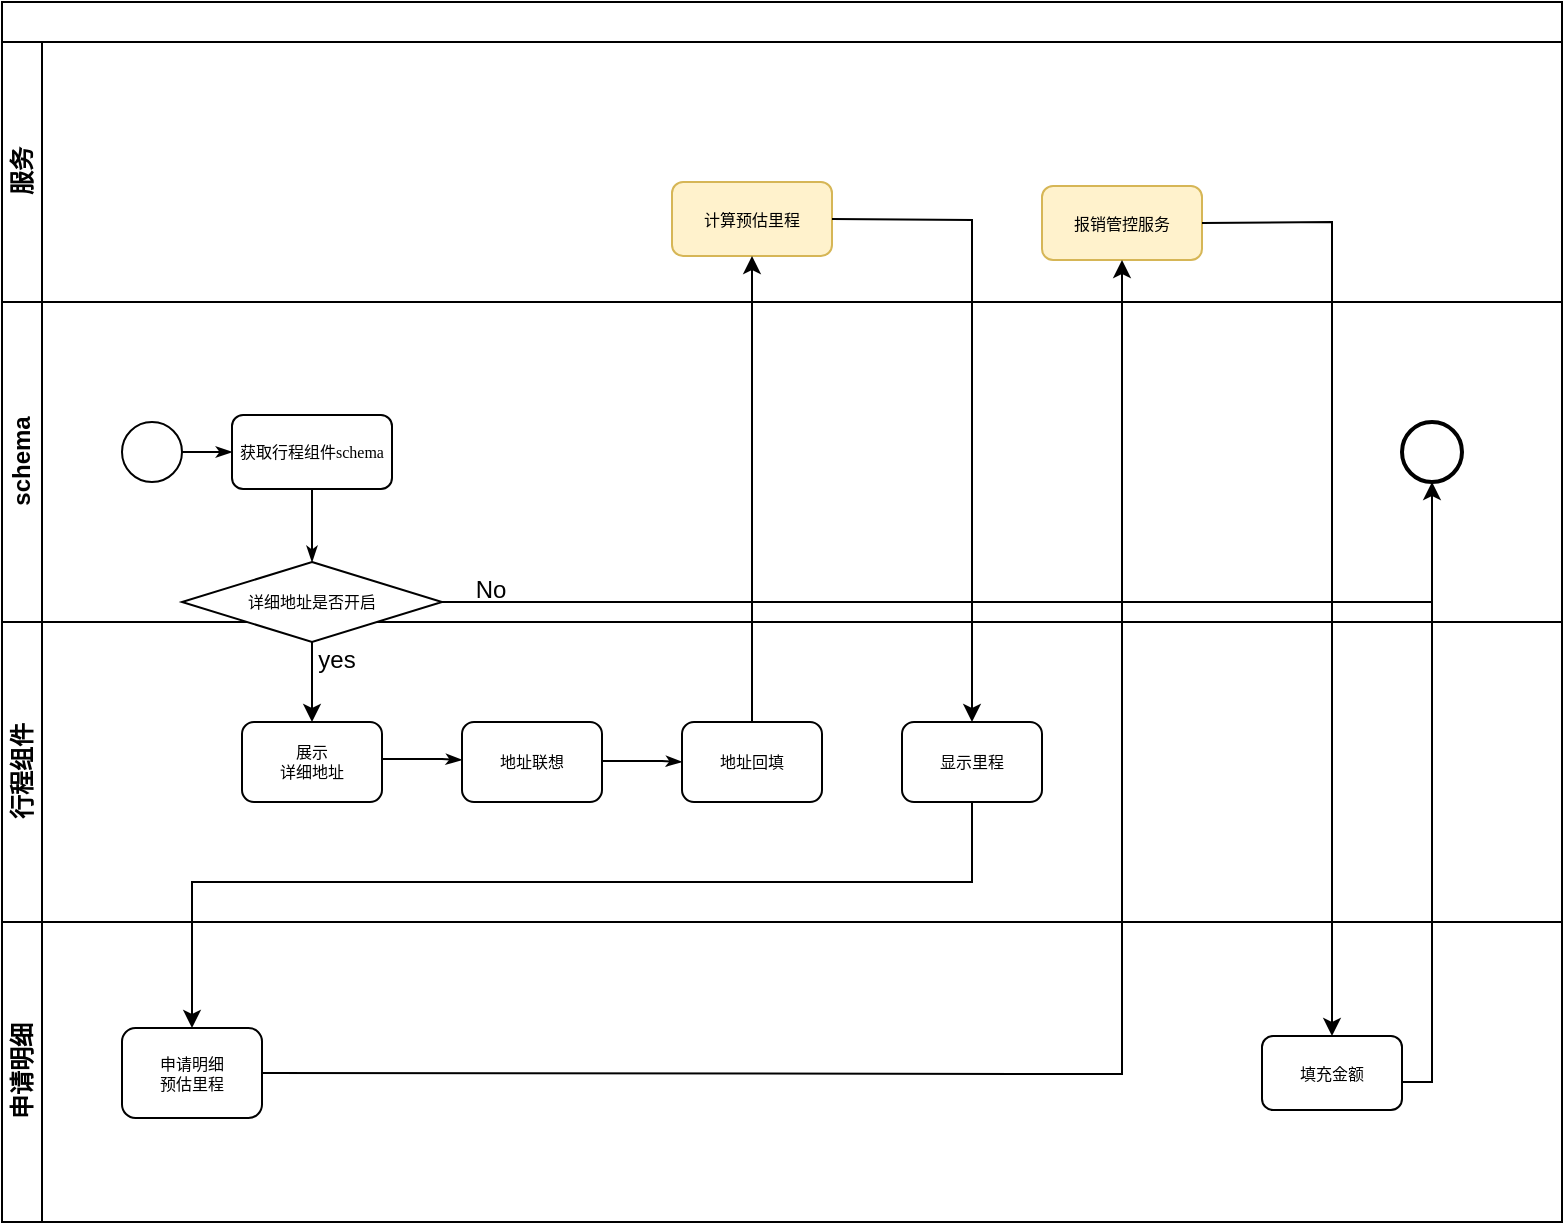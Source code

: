 <mxfile version="20.3.0" type="github" pages="2">
  <diagram name="Page-1" id="c7488fd3-1785-93aa-aadb-54a6760d102a">
    <mxGraphModel dx="1678" dy="934" grid="1" gridSize="10" guides="1" tooltips="1" connect="1" arrows="1" fold="1" page="1" pageScale="1" pageWidth="1100" pageHeight="850" background="none" math="0" shadow="0">
      <root>
        <mxCell id="0" />
        <mxCell id="1" parent="0" />
        <mxCell id="2b4e8129b02d487f-1" value="" style="swimlane;html=1;childLayout=stackLayout;horizontal=1;startSize=20;horizontalStack=0;rounded=0;shadow=0;labelBackgroundColor=none;strokeWidth=1;fontFamily=Verdana;fontSize=8;align=center;" parent="1" vertex="1">
          <mxGeometry x="180" y="70" width="780" height="610" as="geometry" />
        </mxCell>
        <mxCell id="iBb7AFB9FyEfS9bSSTfx-11" value="服务" style="swimlane;html=1;startSize=20;horizontal=0;" parent="2b4e8129b02d487f-1" vertex="1">
          <mxGeometry y="20" width="780" height="130" as="geometry" />
        </mxCell>
        <mxCell id="iBb7AFB9FyEfS9bSSTfx-12" value="计算预估里程" style="rounded=1;whiteSpace=wrap;html=1;shadow=0;labelBackgroundColor=none;strokeWidth=1;fontFamily=Verdana;fontSize=8;align=center;fillColor=#fff2cc;strokeColor=#d6b656;" parent="iBb7AFB9FyEfS9bSSTfx-11" vertex="1">
          <mxGeometry x="335" y="70" width="80" height="37" as="geometry" />
        </mxCell>
        <mxCell id="UMEggKSUNpvVvjzI7l2e-4" value="报销管控服务" style="rounded=1;whiteSpace=wrap;html=1;shadow=0;labelBackgroundColor=none;strokeWidth=1;fontFamily=Verdana;fontSize=8;align=center;fillColor=#fff2cc;strokeColor=#d6b656;" vertex="1" parent="iBb7AFB9FyEfS9bSSTfx-11">
          <mxGeometry x="520" y="72" width="80" height="37" as="geometry" />
        </mxCell>
        <mxCell id="2b4e8129b02d487f-2" value="schema" style="swimlane;html=1;startSize=20;horizontal=0;" parent="2b4e8129b02d487f-1" vertex="1">
          <mxGeometry y="150" width="780" height="160" as="geometry" />
        </mxCell>
        <mxCell id="2b4e8129b02d487f-18" style="edgeStyle=orthogonalEdgeStyle;rounded=0;html=1;labelBackgroundColor=none;startArrow=none;startFill=0;startSize=5;endArrow=classicThin;endFill=1;endSize=5;jettySize=auto;orthogonalLoop=1;strokeWidth=1;fontFamily=Verdana;fontSize=8" parent="2b4e8129b02d487f-2" source="2b4e8129b02d487f-5" target="2b4e8129b02d487f-6" edge="1">
          <mxGeometry relative="1" as="geometry" />
        </mxCell>
        <mxCell id="2b4e8129b02d487f-5" value="" style="ellipse;whiteSpace=wrap;html=1;rounded=0;shadow=0;labelBackgroundColor=none;strokeWidth=1;fontFamily=Verdana;fontSize=8;align=center;" parent="2b4e8129b02d487f-2" vertex="1">
          <mxGeometry x="60" y="60" width="30" height="30" as="geometry" />
        </mxCell>
        <mxCell id="2b4e8129b02d487f-6" value="获取行程组件schema" style="rounded=1;whiteSpace=wrap;html=1;shadow=0;labelBackgroundColor=none;strokeWidth=1;fontFamily=Verdana;fontSize=8;align=center;" parent="2b4e8129b02d487f-2" vertex="1">
          <mxGeometry x="115" y="56.5" width="80" height="37" as="geometry" />
        </mxCell>
        <mxCell id="2b4e8129b02d487f-8" value="" style="ellipse;whiteSpace=wrap;html=1;rounded=0;shadow=0;labelBackgroundColor=none;strokeWidth=2;fontFamily=Verdana;fontSize=8;align=center;" parent="2b4e8129b02d487f-2" vertex="1">
          <mxGeometry x="700" y="60" width="30" height="30" as="geometry" />
        </mxCell>
        <mxCell id="iBb7AFB9FyEfS9bSSTfx-1" value="" style="endArrow=classic;html=1;rounded=0;exitX=1;exitY=0.5;exitDx=0;exitDy=0;entryX=0.5;entryY=1;entryDx=0;entryDy=0;" parent="2b4e8129b02d487f-2" target="2b4e8129b02d487f-8" edge="1">
          <mxGeometry width="50" height="50" relative="1" as="geometry">
            <mxPoint x="220" y="150" as="sourcePoint" />
            <mxPoint x="280" y="150" as="targetPoint" />
            <Array as="points">
              <mxPoint x="265" y="150" />
              <mxPoint x="715" y="150" />
            </Array>
          </mxGeometry>
        </mxCell>
        <mxCell id="iBb7AFB9FyEfS9bSSTfx-4" value="No" style="text;html=1;align=center;verticalAlign=middle;resizable=0;points=[];autosize=1;strokeColor=none;fillColor=none;" parent="2b4e8129b02d487f-2" vertex="1">
          <mxGeometry x="224" y="129" width="40" height="30" as="geometry" />
        </mxCell>
        <mxCell id="2b4e8129b02d487f-3" value="行程组件" style="swimlane;html=1;startSize=20;horizontal=0;" parent="2b4e8129b02d487f-1" vertex="1">
          <mxGeometry y="310" width="780" height="150" as="geometry" />
        </mxCell>
        <mxCell id="2b4e8129b02d487f-26" style="edgeStyle=orthogonalEdgeStyle;rounded=0;html=1;labelBackgroundColor=none;startArrow=none;startFill=0;startSize=5;endArrow=classicThin;endFill=1;endSize=5;jettySize=auto;orthogonalLoop=1;strokeWidth=1;fontFamily=Verdana;fontSize=8" parent="2b4e8129b02d487f-3" edge="1">
          <mxGeometry relative="1" as="geometry">
            <mxPoint x="190" y="68.5" as="sourcePoint" />
            <mxPoint x="230" y="69" as="targetPoint" />
            <Array as="points">
              <mxPoint x="220" y="69" />
              <mxPoint x="220" y="69" />
            </Array>
          </mxGeometry>
        </mxCell>
        <mxCell id="1I8HUpiKKnahp2S6RKQg-5" value="展示&lt;br&gt;详细地址" style="rounded=1;whiteSpace=wrap;html=1;shadow=0;labelBackgroundColor=none;strokeWidth=1;fontFamily=Verdana;fontSize=8;align=center;" parent="2b4e8129b02d487f-3" vertex="1">
          <mxGeometry x="120" y="50" width="70" height="40" as="geometry" />
        </mxCell>
        <mxCell id="1I8HUpiKKnahp2S6RKQg-6" value="yes" style="text;html=1;align=center;verticalAlign=middle;resizable=0;points=[];autosize=1;strokeColor=none;fillColor=none;" parent="2b4e8129b02d487f-3" vertex="1">
          <mxGeometry x="147" y="4" width="40" height="30" as="geometry" />
        </mxCell>
        <mxCell id="1I8HUpiKKnahp2S6RKQg-7" value="" style="endArrow=classic;html=1;rounded=0;entryX=0.5;entryY=0;entryDx=0;entryDy=0;startArrow=none;" parent="2b4e8129b02d487f-3" source="1I8HUpiKKnahp2S6RKQg-1" target="1I8HUpiKKnahp2S6RKQg-5" edge="1">
          <mxGeometry width="50" height="50" relative="1" as="geometry">
            <mxPoint x="155" y="1.137e-13" as="sourcePoint" />
            <mxPoint x="210" y="1.137e-13" as="targetPoint" />
          </mxGeometry>
        </mxCell>
        <mxCell id="1I8HUpiKKnahp2S6RKQg-1" value="详细地址是否开启" style="strokeWidth=1;html=1;shape=mxgraph.flowchart.decision;whiteSpace=wrap;rounded=1;shadow=0;labelBackgroundColor=none;fontFamily=Verdana;fontSize=8;align=center;" parent="2b4e8129b02d487f-3" vertex="1">
          <mxGeometry x="90" y="-30" width="130" height="40" as="geometry" />
        </mxCell>
        <mxCell id="iBb7AFB9FyEfS9bSSTfx-5" value="地址联想" style="rounded=1;whiteSpace=wrap;html=1;shadow=0;labelBackgroundColor=none;strokeWidth=1;fontFamily=Verdana;fontSize=8;align=center;" parent="2b4e8129b02d487f-3" vertex="1">
          <mxGeometry x="230" y="50" width="70" height="40" as="geometry" />
        </mxCell>
        <mxCell id="iBb7AFB9FyEfS9bSSTfx-6" value="地址回填" style="rounded=1;whiteSpace=wrap;html=1;shadow=0;labelBackgroundColor=none;strokeWidth=1;fontFamily=Verdana;fontSize=8;align=center;" parent="2b4e8129b02d487f-3" vertex="1">
          <mxGeometry x="340" y="50" width="70" height="40" as="geometry" />
        </mxCell>
        <mxCell id="iBb7AFB9FyEfS9bSSTfx-9" style="edgeStyle=orthogonalEdgeStyle;rounded=0;html=1;labelBackgroundColor=none;startArrow=none;startFill=0;startSize=5;endArrow=classicThin;endFill=1;endSize=5;jettySize=auto;orthogonalLoop=1;strokeWidth=1;fontFamily=Verdana;fontSize=8" parent="2b4e8129b02d487f-3" edge="1">
          <mxGeometry relative="1" as="geometry">
            <mxPoint x="300" y="69.5" as="sourcePoint" />
            <mxPoint x="340" y="70" as="targetPoint" />
            <Array as="points">
              <mxPoint x="330" y="70" />
              <mxPoint x="330" y="70" />
            </Array>
          </mxGeometry>
        </mxCell>
        <mxCell id="UMEggKSUNpvVvjzI7l2e-1" value="显示里程" style="rounded=1;whiteSpace=wrap;html=1;shadow=0;labelBackgroundColor=none;strokeWidth=1;fontFamily=Verdana;fontSize=8;align=center;" vertex="1" parent="2b4e8129b02d487f-3">
          <mxGeometry x="450" y="50" width="70" height="40" as="geometry" />
        </mxCell>
        <mxCell id="2b4e8129b02d487f-4" value="申请明细" style="swimlane;html=1;startSize=20;horizontal=0;" parent="2b4e8129b02d487f-1" vertex="1">
          <mxGeometry y="460" width="780" height="150" as="geometry" />
        </mxCell>
        <mxCell id="2b4e8129b02d487f-17" value="填充金额" style="rounded=1;whiteSpace=wrap;html=1;shadow=0;labelBackgroundColor=none;strokeWidth=1;fontFamily=Verdana;fontSize=8;align=center;" parent="2b4e8129b02d487f-4" vertex="1">
          <mxGeometry x="630" y="57" width="70" height="37" as="geometry" />
        </mxCell>
        <mxCell id="UMEggKSUNpvVvjzI7l2e-2" value="申请明细&lt;br&gt;预估里程" style="rounded=1;whiteSpace=wrap;html=1;shadow=0;labelBackgroundColor=none;strokeWidth=1;fontFamily=Verdana;fontSize=8;align=center;" vertex="1" parent="2b4e8129b02d487f-4">
          <mxGeometry x="60" y="53" width="70" height="45" as="geometry" />
        </mxCell>
        <mxCell id="UMEggKSUNpvVvjzI7l2e-7" value="" style="endArrow=none;html=1;rounded=0;endFill=0;entryX=0.5;entryY=1;entryDx=0;entryDy=0;" edge="1" parent="2b4e8129b02d487f-4" target="2b4e8129b02d487f-8">
          <mxGeometry width="50" height="50" relative="1" as="geometry">
            <mxPoint x="700" y="80" as="sourcePoint" />
            <mxPoint x="710" y="-160" as="targetPoint" />
            <Array as="points">
              <mxPoint x="715" y="80" />
            </Array>
          </mxGeometry>
        </mxCell>
        <mxCell id="2b4e8129b02d487f-24" style="edgeStyle=orthogonalEdgeStyle;rounded=0;html=1;labelBackgroundColor=none;startArrow=none;startFill=0;startSize=5;endArrow=classicThin;endFill=1;endSize=5;jettySize=auto;orthogonalLoop=1;strokeWidth=1;fontFamily=Verdana;fontSize=8;entryX=0.5;entryY=0;entryDx=0;entryDy=0;entryPerimeter=0;" parent="2b4e8129b02d487f-1" source="2b4e8129b02d487f-6" target="1I8HUpiKKnahp2S6RKQg-1" edge="1">
          <mxGeometry relative="1" as="geometry">
            <mxPoint x="155" y="150" as="targetPoint" />
          </mxGeometry>
        </mxCell>
        <mxCell id="iBb7AFB9FyEfS9bSSTfx-13" value="" style="endArrow=classic;html=1;rounded=0;exitX=0.5;exitY=0;exitDx=0;exitDy=0;entryX=0.5;entryY=1;entryDx=0;entryDy=0;" parent="2b4e8129b02d487f-1" source="iBb7AFB9FyEfS9bSSTfx-6" target="iBb7AFB9FyEfS9bSSTfx-12" edge="1">
          <mxGeometry width="50" height="50" relative="1" as="geometry">
            <mxPoint x="370" y="430" as="sourcePoint" />
            <mxPoint x="420" y="380" as="targetPoint" />
          </mxGeometry>
        </mxCell>
        <mxCell id="iBb7AFB9FyEfS9bSSTfx-24" value="" style="endArrow=classic;html=1;rounded=0;exitX=1;exitY=0.5;exitDx=0;exitDy=0;" parent="2b4e8129b02d487f-1" source="iBb7AFB9FyEfS9bSSTfx-12" edge="1">
          <mxGeometry width="50" height="50" relative="1" as="geometry">
            <mxPoint x="410" y="160" as="sourcePoint" />
            <mxPoint x="485" y="360" as="targetPoint" />
            <Array as="points">
              <mxPoint x="485" y="109" />
            </Array>
          </mxGeometry>
        </mxCell>
        <mxCell id="UMEggKSUNpvVvjzI7l2e-3" value="" style="endArrow=classic;html=1;rounded=0;exitX=0.5;exitY=1;exitDx=0;exitDy=0;entryX=0.5;entryY=0;entryDx=0;entryDy=0;" edge="1" parent="2b4e8129b02d487f-1" source="UMEggKSUNpvVvjzI7l2e-1" target="UMEggKSUNpvVvjzI7l2e-2">
          <mxGeometry width="50" height="50" relative="1" as="geometry">
            <mxPoint x="300" y="430" as="sourcePoint" />
            <mxPoint x="350" y="380" as="targetPoint" />
            <Array as="points">
              <mxPoint x="485" y="440" />
              <mxPoint x="95" y="440" />
            </Array>
          </mxGeometry>
        </mxCell>
        <mxCell id="UMEggKSUNpvVvjzI7l2e-5" value="" style="endArrow=classic;html=1;rounded=0;entryX=0.5;entryY=1;entryDx=0;entryDy=0;" edge="1" parent="2b4e8129b02d487f-1" source="UMEggKSUNpvVvjzI7l2e-2" target="UMEggKSUNpvVvjzI7l2e-4">
          <mxGeometry width="50" height="50" relative="1" as="geometry">
            <mxPoint x="-50" y="55.5" as="sourcePoint" />
            <mxPoint x="370" y="520" as="targetPoint" />
            <Array as="points">
              <mxPoint x="560" y="536" />
            </Array>
          </mxGeometry>
        </mxCell>
        <mxCell id="UMEggKSUNpvVvjzI7l2e-6" value="" style="endArrow=classic;html=1;rounded=0;exitX=1;exitY=0.5;exitDx=0;exitDy=0;entryX=0.5;entryY=0;entryDx=0;entryDy=0;" edge="1" parent="2b4e8129b02d487f-1" source="UMEggKSUNpvVvjzI7l2e-4" target="2b4e8129b02d487f-17">
          <mxGeometry width="50" height="50" relative="1" as="geometry">
            <mxPoint x="600" y="150" as="sourcePoint" />
            <mxPoint x="650" y="100" as="targetPoint" />
            <Array as="points">
              <mxPoint x="665" y="110" />
            </Array>
          </mxGeometry>
        </mxCell>
      </root>
    </mxGraphModel>
  </diagram>
  <diagram id="jBhUE73UIiFQpZTgWyf6" name="第 2 页">
    <mxGraphModel dx="1426" dy="794" grid="1" gridSize="10" guides="1" tooltips="1" connect="1" arrows="1" fold="1" page="1" pageScale="1" pageWidth="827" pageHeight="1169" math="0" shadow="0">
      <root>
        <mxCell id="0" />
        <mxCell id="1" parent="0" />
        <mxCell id="Bc5F4YCjS6_6WNvgbb5Q-1" value="" style="rounded=0;html=1;jettySize=auto;orthogonalLoop=1;fontSize=11;endArrow=block;endFill=0;endSize=8;strokeWidth=1;shadow=0;labelBackgroundColor=none;edgeStyle=orthogonalEdgeStyle;" edge="1" parent="1" source="Bc5F4YCjS6_6WNvgbb5Q-2" target="Bc5F4YCjS6_6WNvgbb5Q-5">
          <mxGeometry relative="1" as="geometry" />
        </mxCell>
        <mxCell id="Bc5F4YCjS6_6WNvgbb5Q-2" value="&lt;span style=&quot;font-family: Verdana; font-size: 8px;&quot;&gt;详细地址是否开启?&lt;/span&gt;" style="rounded=1;whiteSpace=wrap;html=1;fontSize=12;glass=0;strokeWidth=1;shadow=0;" vertex="1" parent="1">
          <mxGeometry x="274" y="100" width="120" height="40" as="geometry" />
        </mxCell>
        <mxCell id="Bc5F4YCjS6_6WNvgbb5Q-3" value="Yes" style="rounded=0;html=1;jettySize=auto;orthogonalLoop=1;fontSize=11;endArrow=block;endFill=0;endSize=8;strokeWidth=1;shadow=0;labelBackgroundColor=none;edgeStyle=orthogonalEdgeStyle;" edge="1" parent="1" source="Bc5F4YCjS6_6WNvgbb5Q-5" target="Bc5F4YCjS6_6WNvgbb5Q-9">
          <mxGeometry y="20" relative="1" as="geometry">
            <mxPoint as="offset" />
          </mxGeometry>
        </mxCell>
        <mxCell id="Bc5F4YCjS6_6WNvgbb5Q-4" value="No" style="edgeStyle=orthogonalEdgeStyle;rounded=0;html=1;jettySize=auto;orthogonalLoop=1;fontSize=11;endArrow=block;endFill=0;endSize=8;strokeWidth=1;shadow=0;labelBackgroundColor=none;" edge="1" parent="1" source="Bc5F4YCjS6_6WNvgbb5Q-5" target="Bc5F4YCjS6_6WNvgbb5Q-6">
          <mxGeometry y="10" relative="1" as="geometry">
            <mxPoint as="offset" />
          </mxGeometry>
        </mxCell>
        <mxCell id="Bc5F4YCjS6_6WNvgbb5Q-5" value="Lamp&lt;br&gt;plugged in?" style="rhombus;whiteSpace=wrap;html=1;shadow=0;fontFamily=Helvetica;fontSize=12;align=center;strokeWidth=1;spacing=6;spacingTop=-4;" vertex="1" parent="1">
          <mxGeometry x="284" y="190" width="100" height="80" as="geometry" />
        </mxCell>
        <mxCell id="Bc5F4YCjS6_6WNvgbb5Q-6" value="Plug in lamp" style="rounded=1;whiteSpace=wrap;html=1;fontSize=12;glass=0;strokeWidth=1;shadow=0;" vertex="1" parent="1">
          <mxGeometry x="434" y="210" width="120" height="40" as="geometry" />
        </mxCell>
        <mxCell id="Bc5F4YCjS6_6WNvgbb5Q-7" value="No" style="rounded=0;html=1;jettySize=auto;orthogonalLoop=1;fontSize=11;endArrow=block;endFill=0;endSize=8;strokeWidth=1;shadow=0;labelBackgroundColor=none;edgeStyle=orthogonalEdgeStyle;" edge="1" parent="1" source="Bc5F4YCjS6_6WNvgbb5Q-9" target="Bc5F4YCjS6_6WNvgbb5Q-10">
          <mxGeometry x="0.333" y="20" relative="1" as="geometry">
            <mxPoint as="offset" />
          </mxGeometry>
        </mxCell>
        <mxCell id="Bc5F4YCjS6_6WNvgbb5Q-8" value="Yes" style="edgeStyle=orthogonalEdgeStyle;rounded=0;html=1;jettySize=auto;orthogonalLoop=1;fontSize=11;endArrow=block;endFill=0;endSize=8;strokeWidth=1;shadow=0;labelBackgroundColor=none;" edge="1" parent="1" source="Bc5F4YCjS6_6WNvgbb5Q-9" target="Bc5F4YCjS6_6WNvgbb5Q-11">
          <mxGeometry y="10" relative="1" as="geometry">
            <mxPoint as="offset" />
          </mxGeometry>
        </mxCell>
        <mxCell id="Bc5F4YCjS6_6WNvgbb5Q-9" value="Bulb&lt;br&gt;burned out?" style="rhombus;whiteSpace=wrap;html=1;shadow=0;fontFamily=Helvetica;fontSize=12;align=center;strokeWidth=1;spacing=6;spacingTop=-4;" vertex="1" parent="1">
          <mxGeometry x="284" y="310" width="100" height="80" as="geometry" />
        </mxCell>
        <mxCell id="Bc5F4YCjS6_6WNvgbb5Q-10" value="Repair Lamp" style="rounded=1;whiteSpace=wrap;html=1;fontSize=12;glass=0;strokeWidth=1;shadow=0;" vertex="1" parent="1">
          <mxGeometry x="274" y="450" width="120" height="40" as="geometry" />
        </mxCell>
        <mxCell id="Bc5F4YCjS6_6WNvgbb5Q-11" value="Replace Bulb" style="rounded=1;whiteSpace=wrap;html=1;fontSize=12;glass=0;strokeWidth=1;shadow=0;" vertex="1" parent="1">
          <mxGeometry x="434" y="330" width="120" height="40" as="geometry" />
        </mxCell>
      </root>
    </mxGraphModel>
  </diagram>
</mxfile>
